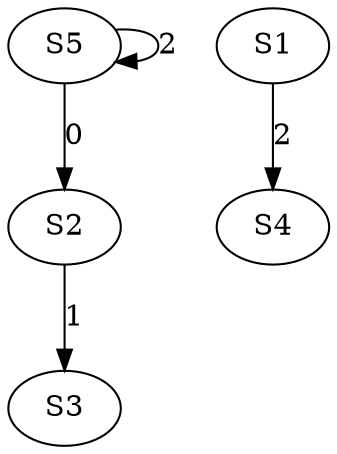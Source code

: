 strict digraph {
	S5 -> S2 [ label = 0 ];
	S2 -> S3 [ label = 1 ];
	S1 -> S4 [ label = 2 ];
	S5 -> S5 [ label = 2 ];
}